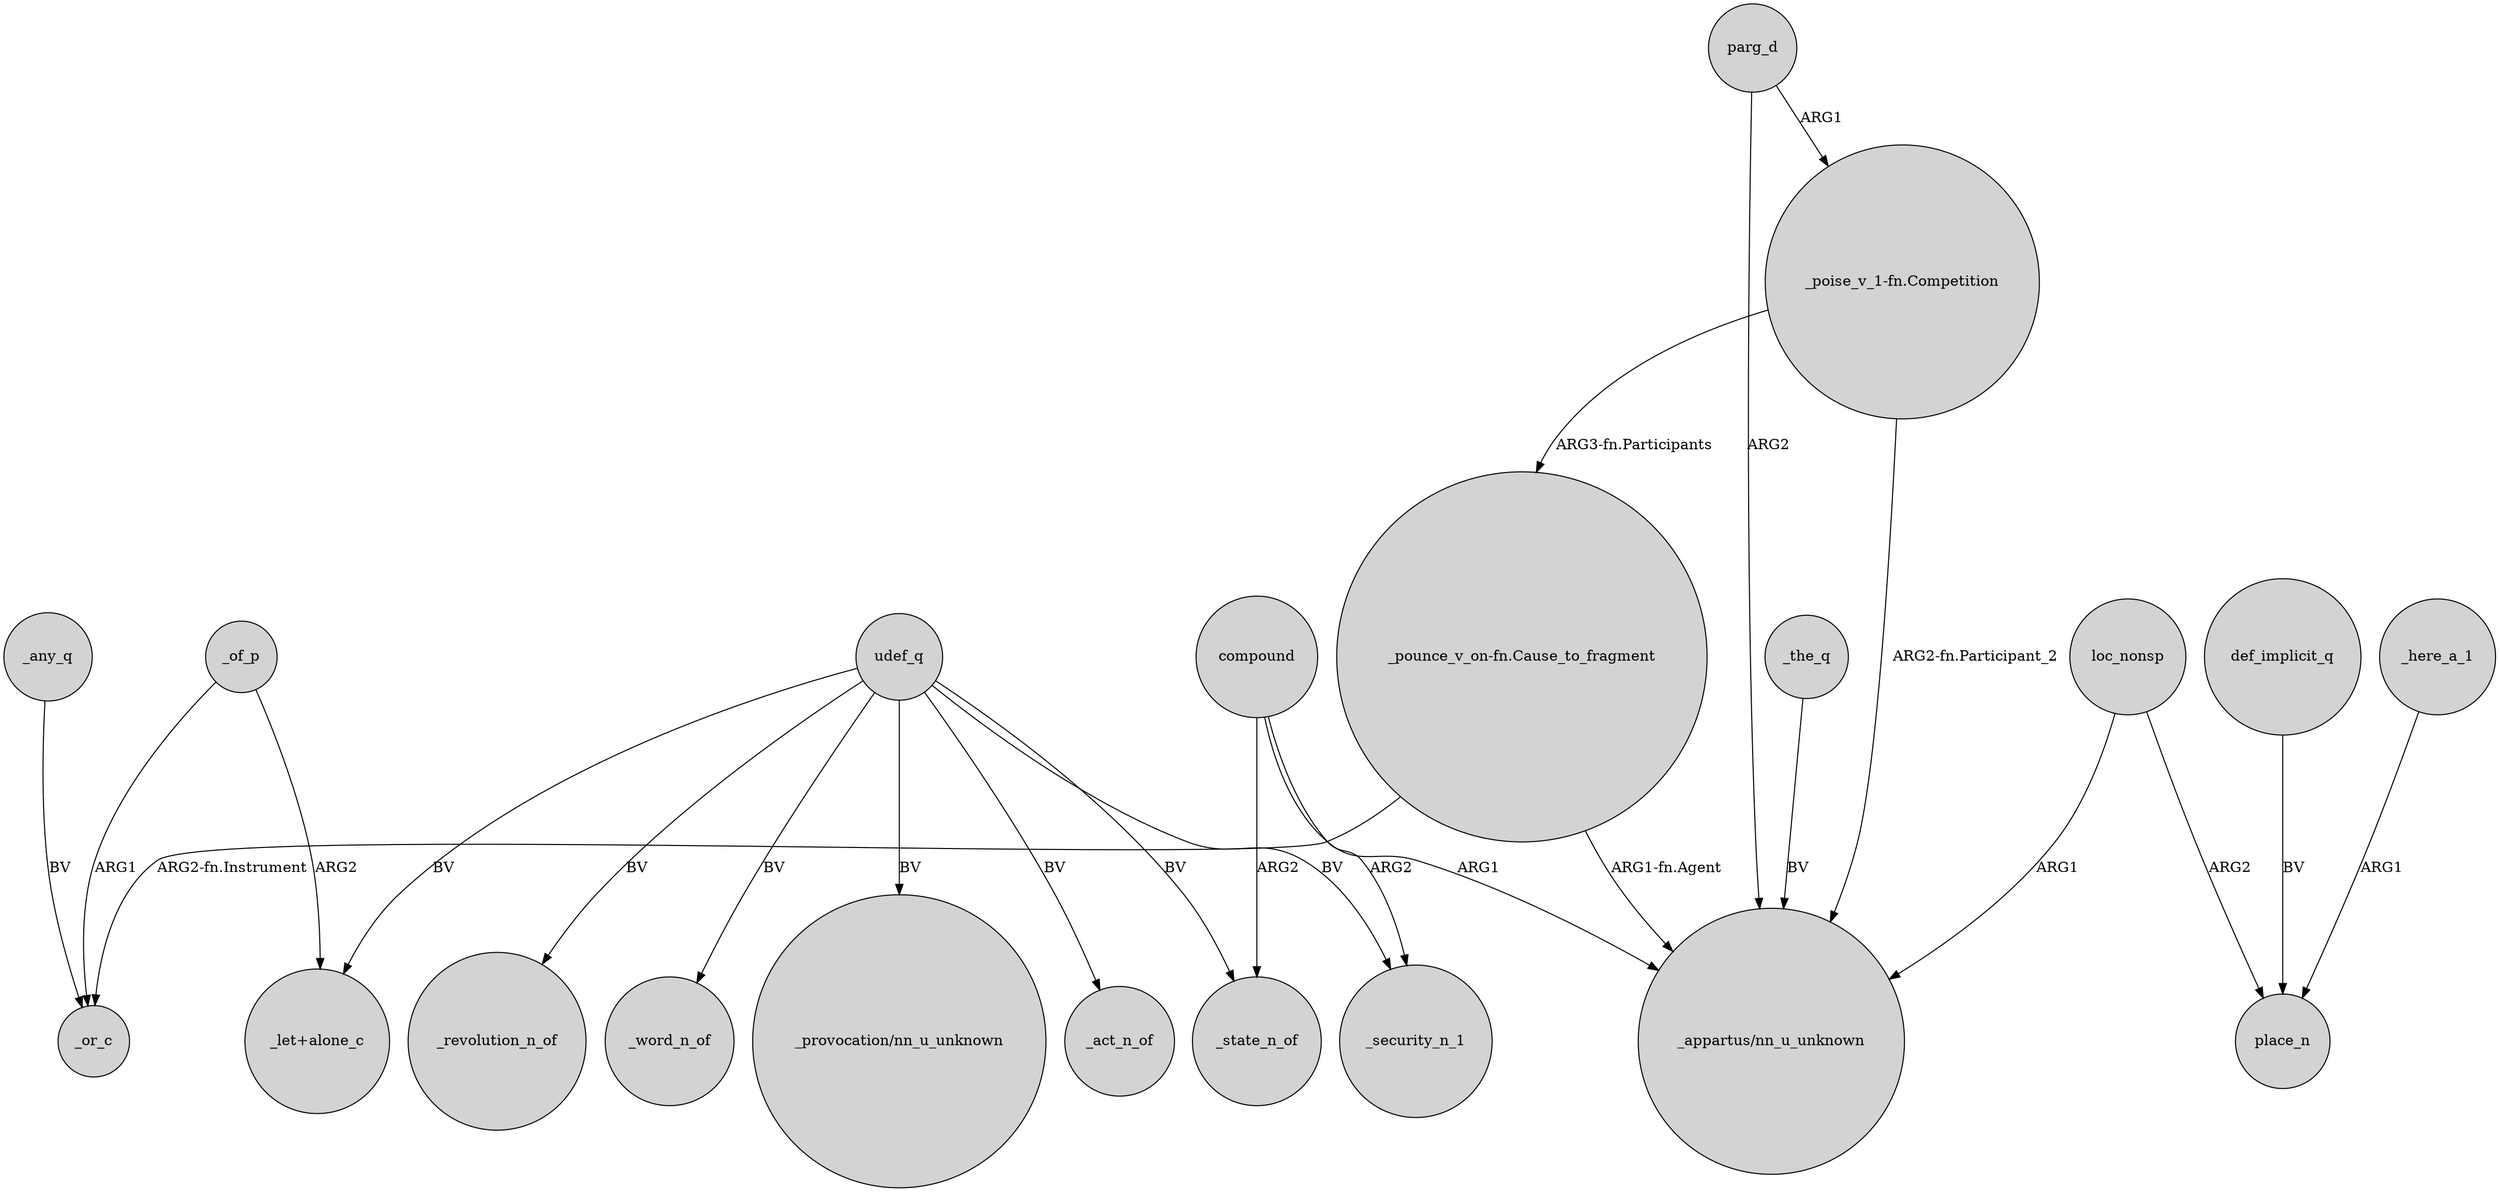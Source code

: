 digraph {
	node [shape=circle style=filled]
	"_pounce_v_on-fn.Cause_to_fragment" -> _or_c [label="ARG2-fn.Instrument"]
	_any_q -> _or_c [label=BV]
	parg_d -> "_appartus/nn_u_unknown" [label=ARG2]
	def_implicit_q -> place_n [label=BV]
	parg_d -> "_poise_v_1-fn.Competition" [label=ARG1]
	_the_q -> "_appartus/nn_u_unknown" [label=BV]
	"_poise_v_1-fn.Competition" -> "_pounce_v_on-fn.Cause_to_fragment" [label="ARG3-fn.Participants"]
	loc_nonsp -> "_appartus/nn_u_unknown" [label=ARG1]
	_of_p -> "_let+alone_c" [label=ARG2]
	_of_p -> _or_c [label=ARG1]
	compound -> "_appartus/nn_u_unknown" [label=ARG1]
	_here_a_1 -> place_n [label=ARG1]
	udef_q -> _security_n_1 [label=BV]
	udef_q -> _act_n_of [label=BV]
	udef_q -> _state_n_of [label=BV]
	udef_q -> _revolution_n_of [label=BV]
	udef_q -> _word_n_of [label=BV]
	"_poise_v_1-fn.Competition" -> "_appartus/nn_u_unknown" [label="ARG2-fn.Participant_2"]
	udef_q -> "_provocation/nn_u_unknown" [label=BV]
	loc_nonsp -> place_n [label=ARG2]
	udef_q -> "_let+alone_c" [label=BV]
	compound -> _state_n_of [label=ARG2]
	compound -> _security_n_1 [label=ARG2]
	"_pounce_v_on-fn.Cause_to_fragment" -> "_appartus/nn_u_unknown" [label="ARG1-fn.Agent"]
}
